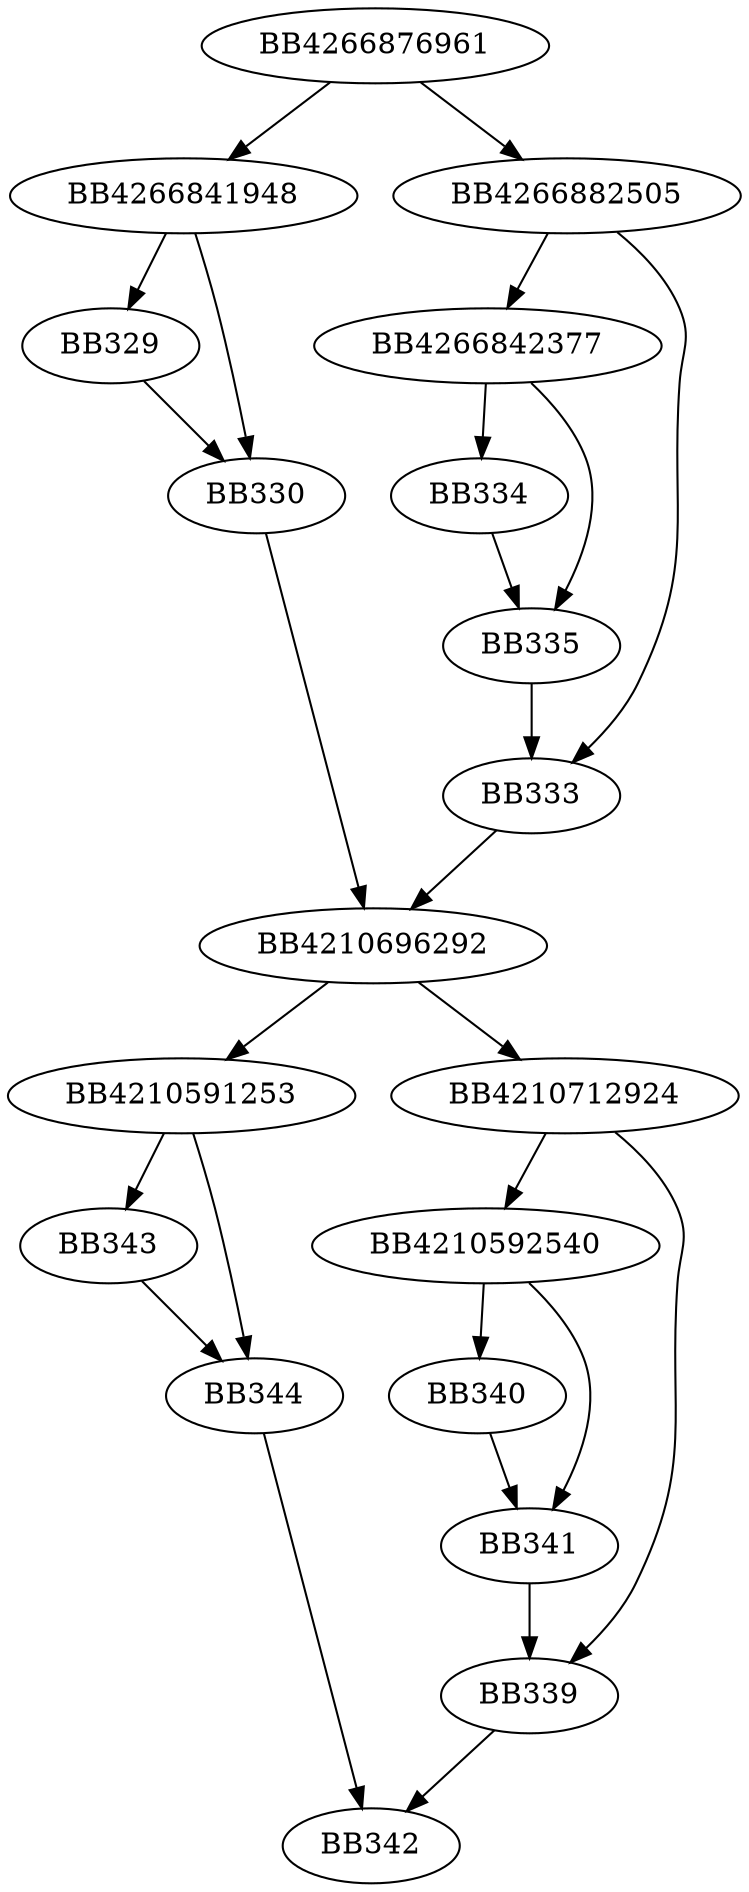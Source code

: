 digraph G{
	BB4266876961->BB4266841948;
	BB4266876961->BB4266882505;
	BB4266841948->BB329;
	BB4266841948->BB330;
	BB329->BB330;
	BB330->BB4210696292;
	BB4266882505->BB4266842377;
	BB4266882505->BB333;
	BB4266842377->BB334;
	BB4266842377->BB335;
	BB334->BB335;
	BB335->BB333;
	BB333->BB4210696292;
	BB4210696292->BB4210591253;
	BB4210696292->BB4210712924;
	BB4210712924->BB4210592540;
	BB4210712924->BB339;
	BB4210592540->BB340;
	BB4210592540->BB341;
	BB340->BB341;
	BB341->BB339;
	BB339->BB342;
	BB4210591253->BB343;
	BB4210591253->BB344;
	BB343->BB344;
	BB344->BB342;
}
